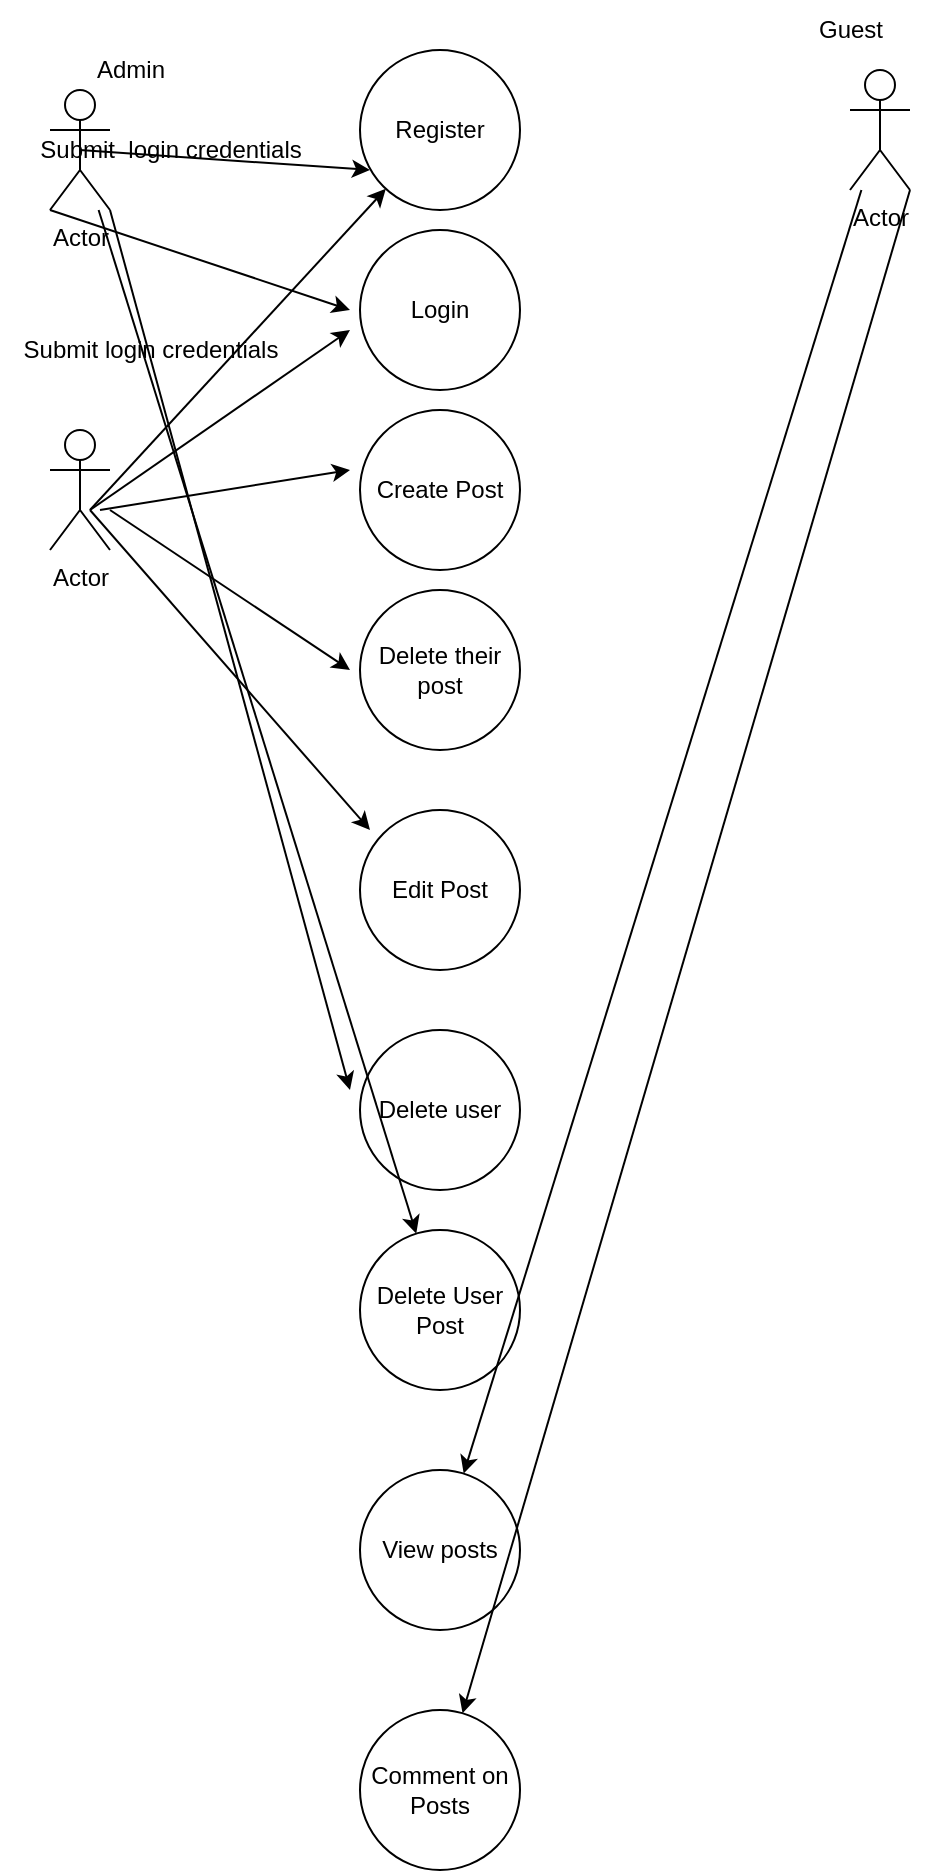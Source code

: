 <mxfile version="20.8.16" type="device"><diagram name="Page-1" id="HKZZHvvwRCkdyvhxYa1e"><mxGraphModel dx="863" dy="516" grid="1" gridSize="10" guides="1" tooltips="1" connect="1" arrows="1" fold="1" page="1" pageScale="1" pageWidth="850" pageHeight="1100" math="0" shadow="0"><root><mxCell id="0"/><mxCell id="1" parent="0"/><mxCell id="EmaW1DTEHHedCDnIN2Ip-1" value="Actor" style="shape=umlActor;verticalLabelPosition=bottom;verticalAlign=top;html=1;outlineConnect=0;" vertex="1" parent="1"><mxGeometry x="190" y="90" width="30" height="60" as="geometry"/></mxCell><mxCell id="EmaW1DTEHHedCDnIN2Ip-6" value="Admin" style="text;html=1;align=center;verticalAlign=middle;resizable=0;points=[];autosize=1;strokeColor=none;fillColor=none;" vertex="1" parent="1"><mxGeometry x="200" y="65" width="60" height="30" as="geometry"/></mxCell><mxCell id="EmaW1DTEHHedCDnIN2Ip-7" value="Register" style="ellipse;whiteSpace=wrap;html=1;aspect=fixed;" vertex="1" parent="1"><mxGeometry x="345" y="70" width="80" height="80" as="geometry"/></mxCell><mxCell id="EmaW1DTEHHedCDnIN2Ip-8" value="Actor" style="shape=umlActor;verticalLabelPosition=bottom;verticalAlign=top;html=1;outlineConnect=0;" vertex="1" parent="1"><mxGeometry x="190" y="260" width="30" height="60" as="geometry"/></mxCell><mxCell id="EmaW1DTEHHedCDnIN2Ip-9" value="Actor" style="shape=umlActor;verticalLabelPosition=bottom;verticalAlign=top;html=1;outlineConnect=0;" vertex="1" parent="1"><mxGeometry x="590" y="80" width="30" height="60" as="geometry"/></mxCell><mxCell id="EmaW1DTEHHedCDnIN2Ip-10" value="Create Post" style="ellipse;whiteSpace=wrap;html=1;aspect=fixed;" vertex="1" parent="1"><mxGeometry x="345" y="250" width="80" height="80" as="geometry"/></mxCell><mxCell id="EmaW1DTEHHedCDnIN2Ip-11" value="Delete their post" style="ellipse;whiteSpace=wrap;html=1;aspect=fixed;" vertex="1" parent="1"><mxGeometry x="345" y="340" width="80" height="80" as="geometry"/></mxCell><mxCell id="EmaW1DTEHHedCDnIN2Ip-12" value="Edit Post" style="ellipse;whiteSpace=wrap;html=1;aspect=fixed;" vertex="1" parent="1"><mxGeometry x="345" y="450" width="80" height="80" as="geometry"/></mxCell><mxCell id="EmaW1DTEHHedCDnIN2Ip-13" value="Delete user" style="ellipse;whiteSpace=wrap;html=1;aspect=fixed;" vertex="1" parent="1"><mxGeometry x="345" y="560" width="80" height="80" as="geometry"/></mxCell><mxCell id="EmaW1DTEHHedCDnIN2Ip-14" value="Delete User Post" style="ellipse;whiteSpace=wrap;html=1;aspect=fixed;" vertex="1" parent="1"><mxGeometry x="345" y="660" width="80" height="80" as="geometry"/></mxCell><mxCell id="EmaW1DTEHHedCDnIN2Ip-15" value="" style="endArrow=classic;html=1;rounded=0;" edge="1" parent="1" target="EmaW1DTEHHedCDnIN2Ip-7"><mxGeometry width="50" height="50" relative="1" as="geometry"><mxPoint x="210" y="300" as="sourcePoint"/><mxPoint x="260" y="250" as="targetPoint"/></mxGeometry></mxCell><mxCell id="EmaW1DTEHHedCDnIN2Ip-17" value="" style="endArrow=classic;html=1;rounded=0;exitX=0.5;exitY=0.5;exitDx=0;exitDy=0;exitPerimeter=0;" edge="1" parent="1" source="EmaW1DTEHHedCDnIN2Ip-1"><mxGeometry width="50" height="50" relative="1" as="geometry"><mxPoint x="300" y="180" as="sourcePoint"/><mxPoint x="350" y="130" as="targetPoint"/></mxGeometry></mxCell><mxCell id="EmaW1DTEHHedCDnIN2Ip-19" value="Submit login credentials" style="text;html=1;align=center;verticalAlign=middle;resizable=0;points=[];autosize=1;strokeColor=none;fillColor=none;" vertex="1" parent="1"><mxGeometry x="165" y="205" width="150" height="30" as="geometry"/></mxCell><mxCell id="EmaW1DTEHHedCDnIN2Ip-20" value="Submit&amp;nbsp; login credentials" style="text;html=1;align=center;verticalAlign=middle;resizable=0;points=[];autosize=1;strokeColor=none;fillColor=none;" vertex="1" parent="1"><mxGeometry x="175" y="105" width="150" height="30" as="geometry"/></mxCell><mxCell id="EmaW1DTEHHedCDnIN2Ip-21" value="" style="endArrow=classic;html=1;rounded=0;" edge="1" parent="1"><mxGeometry width="50" height="50" relative="1" as="geometry"><mxPoint x="215" y="300" as="sourcePoint"/><mxPoint x="340" y="280" as="targetPoint"/></mxGeometry></mxCell><mxCell id="EmaW1DTEHHedCDnIN2Ip-22" value="" style="endArrow=classic;html=1;rounded=0;" edge="1" parent="1" source="EmaW1DTEHHedCDnIN2Ip-8"><mxGeometry width="50" height="50" relative="1" as="geometry"><mxPoint x="290" y="430" as="sourcePoint"/><mxPoint x="340" y="380" as="targetPoint"/></mxGeometry></mxCell><mxCell id="EmaW1DTEHHedCDnIN2Ip-23" value="" style="endArrow=classic;html=1;rounded=0;" edge="1" parent="1"><mxGeometry width="50" height="50" relative="1" as="geometry"><mxPoint x="210" y="300" as="sourcePoint"/><mxPoint x="350" y="460" as="targetPoint"/></mxGeometry></mxCell><mxCell id="EmaW1DTEHHedCDnIN2Ip-25" value="View posts" style="ellipse;whiteSpace=wrap;html=1;aspect=fixed;" vertex="1" parent="1"><mxGeometry x="345" y="780" width="80" height="80" as="geometry"/></mxCell><mxCell id="EmaW1DTEHHedCDnIN2Ip-26" value="Login" style="ellipse;whiteSpace=wrap;html=1;aspect=fixed;" vertex="1" parent="1"><mxGeometry x="345" y="160" width="80" height="80" as="geometry"/></mxCell><mxCell id="EmaW1DTEHHedCDnIN2Ip-27" value="" style="endArrow=classic;html=1;rounded=0;" edge="1" parent="1"><mxGeometry width="50" height="50" relative="1" as="geometry"><mxPoint x="210" y="300" as="sourcePoint"/><mxPoint x="340" y="210" as="targetPoint"/></mxGeometry></mxCell><mxCell id="EmaW1DTEHHedCDnIN2Ip-28" value="" style="endArrow=classic;html=1;rounded=0;exitX=0;exitY=1;exitDx=0;exitDy=0;exitPerimeter=0;" edge="1" parent="1" source="EmaW1DTEHHedCDnIN2Ip-1"><mxGeometry width="50" height="50" relative="1" as="geometry"><mxPoint x="240" y="200" as="sourcePoint"/><mxPoint x="340" y="200" as="targetPoint"/></mxGeometry></mxCell><mxCell id="EmaW1DTEHHedCDnIN2Ip-29" value="" style="endArrow=classic;html=1;rounded=0;exitX=1;exitY=1;exitDx=0;exitDy=0;exitPerimeter=0;" edge="1" parent="1" source="EmaW1DTEHHedCDnIN2Ip-1"><mxGeometry width="50" height="50" relative="1" as="geometry"><mxPoint x="230" y="200" as="sourcePoint"/><mxPoint x="340" y="590" as="targetPoint"/></mxGeometry></mxCell><mxCell id="EmaW1DTEHHedCDnIN2Ip-30" value="" style="endArrow=classic;html=1;rounded=0;" edge="1" parent="1" source="EmaW1DTEHHedCDnIN2Ip-1" target="EmaW1DTEHHedCDnIN2Ip-14"><mxGeometry width="50" height="50" relative="1" as="geometry"><mxPoint x="240" y="490" as="sourcePoint"/><mxPoint x="200" y="730" as="targetPoint"/></mxGeometry></mxCell><mxCell id="EmaW1DTEHHedCDnIN2Ip-31" value="" style="endArrow=classic;html=1;rounded=0;" edge="1" parent="1" source="EmaW1DTEHHedCDnIN2Ip-9" target="EmaW1DTEHHedCDnIN2Ip-25"><mxGeometry width="50" height="50" relative="1" as="geometry"><mxPoint x="450" y="820" as="sourcePoint"/><mxPoint x="500" y="770" as="targetPoint"/></mxGeometry></mxCell><mxCell id="EmaW1DTEHHedCDnIN2Ip-33" value="Guest" style="text;html=1;align=center;verticalAlign=middle;resizable=0;points=[];autosize=1;strokeColor=none;fillColor=none;" vertex="1" parent="1"><mxGeometry x="560" y="45" width="60" height="30" as="geometry"/></mxCell><mxCell id="EmaW1DTEHHedCDnIN2Ip-34" value="Comment on Posts" style="ellipse;whiteSpace=wrap;html=1;aspect=fixed;" vertex="1" parent="1"><mxGeometry x="345" y="900" width="80" height="80" as="geometry"/></mxCell><mxCell id="EmaW1DTEHHedCDnIN2Ip-35" value="" style="endArrow=classic;html=1;rounded=0;exitX=1;exitY=1;exitDx=0;exitDy=0;exitPerimeter=0;" edge="1" parent="1" source="EmaW1DTEHHedCDnIN2Ip-9" target="EmaW1DTEHHedCDnIN2Ip-34"><mxGeometry width="50" height="50" relative="1" as="geometry"><mxPoint x="595" y="530" as="sourcePoint"/><mxPoint x="425" y="850" as="targetPoint"/></mxGeometry></mxCell></root></mxGraphModel></diagram></mxfile>